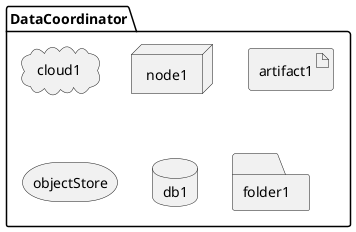 @startuml

package  DataCoordinator {
  cloud cloud1
  node node1
  artifact artifact1
  storage objectStore
  database db1
  folder folder1
}

@enduml

